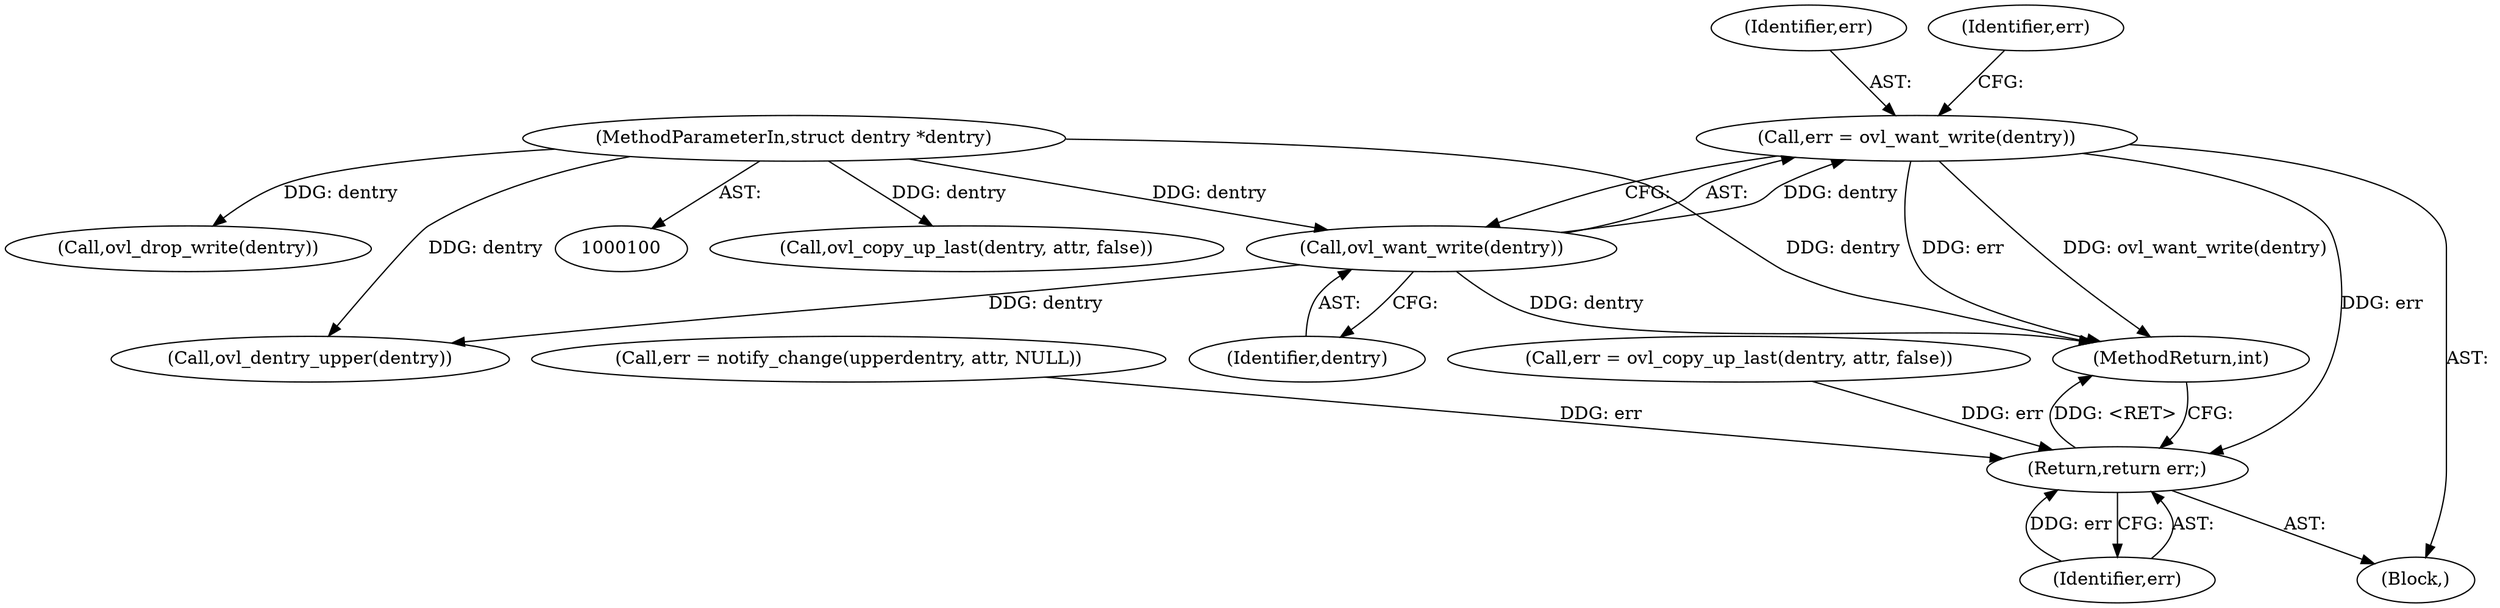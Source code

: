 digraph "0_linux_acff81ec2c79492b180fade3c2894425cd35a545@API" {
"1000106" [label="(Call,err = ovl_want_write(dentry))"];
"1000108" [label="(Call,ovl_want_write(dentry))"];
"1000101" [label="(MethodParameterIn,struct dentry *dentry)"];
"1000151" [label="(Return,return err;)"];
"1000127" [label="(Call,err = notify_change(upperdentry, attr, NULL))"];
"1000109" [label="(Identifier,dentry)"];
"1000144" [label="(Call,ovl_copy_up_last(dentry, attr, false))"];
"1000148" [label="(Call,ovl_drop_write(dentry))"];
"1000101" [label="(MethodParameterIn,struct dentry *dentry)"];
"1000107" [label="(Identifier,err)"];
"1000106" [label="(Call,err = ovl_want_write(dentry))"];
"1000115" [label="(Call,ovl_dentry_upper(dentry))"];
"1000111" [label="(Identifier,err)"];
"1000142" [label="(Call,err = ovl_copy_up_last(dentry, attr, false))"];
"1000103" [label="(Block,)"];
"1000153" [label="(MethodReturn,int)"];
"1000151" [label="(Return,return err;)"];
"1000152" [label="(Identifier,err)"];
"1000108" [label="(Call,ovl_want_write(dentry))"];
"1000106" -> "1000103"  [label="AST: "];
"1000106" -> "1000108"  [label="CFG: "];
"1000107" -> "1000106"  [label="AST: "];
"1000108" -> "1000106"  [label="AST: "];
"1000111" -> "1000106"  [label="CFG: "];
"1000106" -> "1000153"  [label="DDG: ovl_want_write(dentry)"];
"1000106" -> "1000153"  [label="DDG: err"];
"1000108" -> "1000106"  [label="DDG: dentry"];
"1000106" -> "1000151"  [label="DDG: err"];
"1000108" -> "1000109"  [label="CFG: "];
"1000109" -> "1000108"  [label="AST: "];
"1000108" -> "1000153"  [label="DDG: dentry"];
"1000101" -> "1000108"  [label="DDG: dentry"];
"1000108" -> "1000115"  [label="DDG: dentry"];
"1000101" -> "1000100"  [label="AST: "];
"1000101" -> "1000153"  [label="DDG: dentry"];
"1000101" -> "1000115"  [label="DDG: dentry"];
"1000101" -> "1000144"  [label="DDG: dentry"];
"1000101" -> "1000148"  [label="DDG: dentry"];
"1000151" -> "1000103"  [label="AST: "];
"1000151" -> "1000152"  [label="CFG: "];
"1000152" -> "1000151"  [label="AST: "];
"1000153" -> "1000151"  [label="CFG: "];
"1000151" -> "1000153"  [label="DDG: <RET>"];
"1000152" -> "1000151"  [label="DDG: err"];
"1000142" -> "1000151"  [label="DDG: err"];
"1000127" -> "1000151"  [label="DDG: err"];
}
